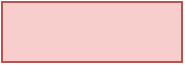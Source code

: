 <mxfile version="12.7.1" type="github"><diagram id="H4Ju19sgC8gWFPNlpFQ3" name="Page-1"><mxGraphModel dx="705" dy="500" grid="1" gridSize="10" guides="1" tooltips="1" connect="1" arrows="1" fold="1" page="1" pageScale="1" pageWidth="850" pageHeight="1100" math="0" shadow="0"><root><mxCell id="0"/><mxCell id="1" parent="0"/><mxCell id="MGtZEtJ0QbS-JZSsQWYv-2" value="" style="rounded=0;whiteSpace=wrap;html=1;fillColor=#f8cecc;strokeColor=#b85450;" vertex="1" parent="1"><mxGeometry x="30" y="210" width="90" height="30" as="geometry"/></mxCell></root></mxGraphModel></diagram></mxfile>